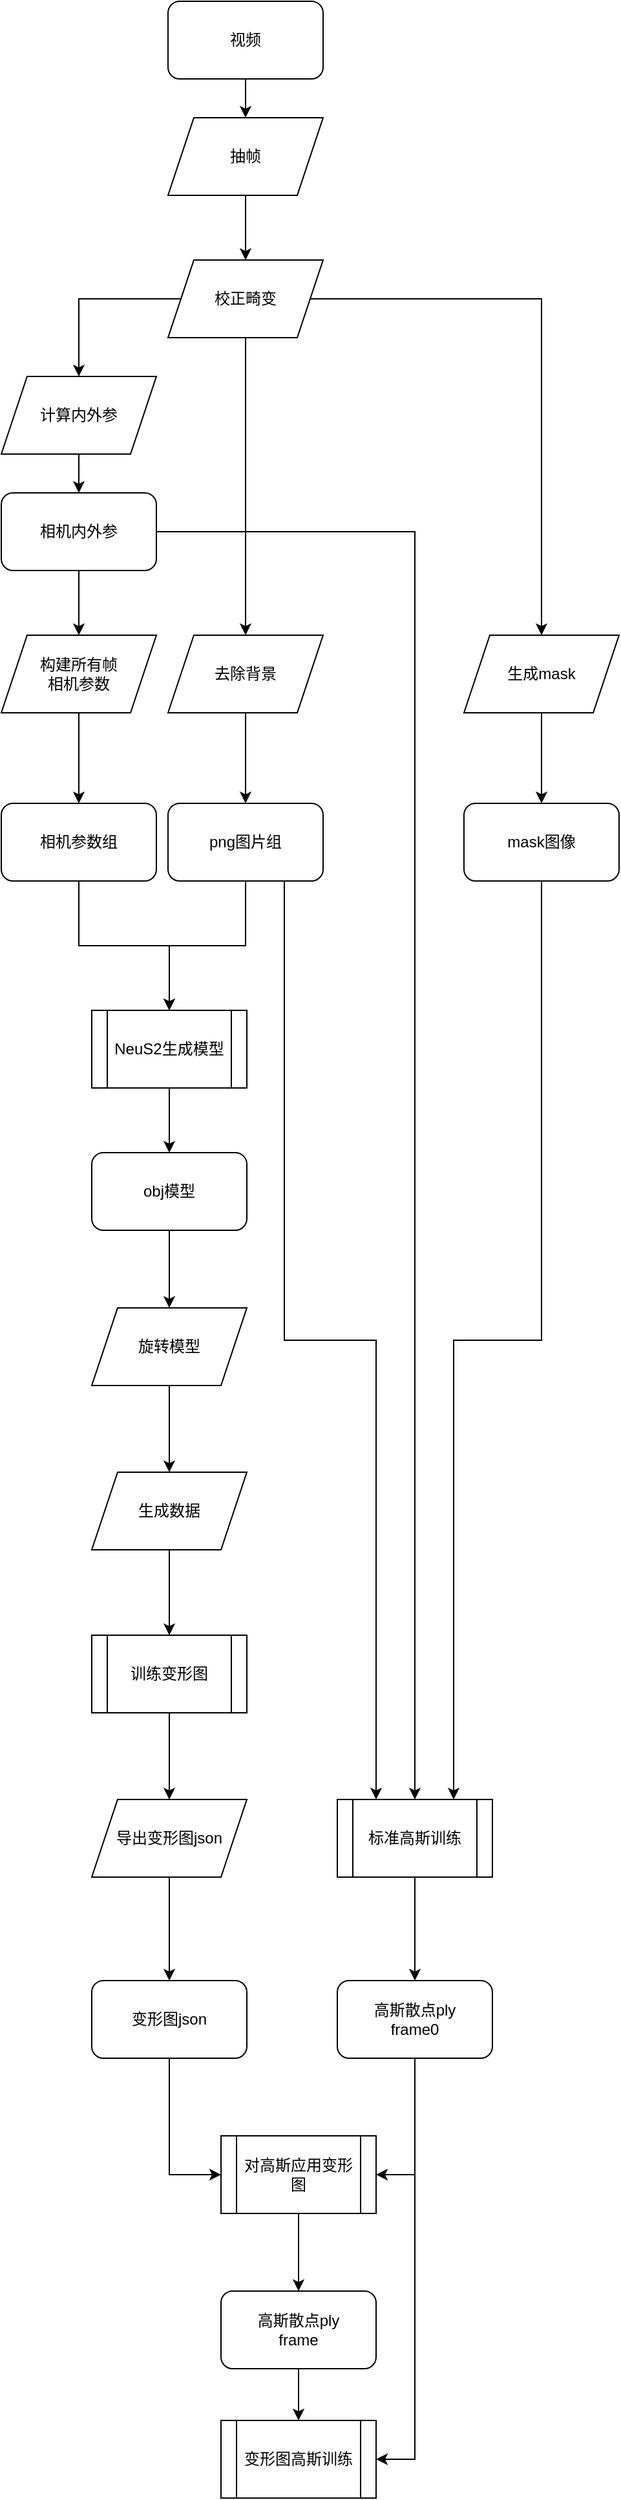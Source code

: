 <mxfile version="26.2.12">
  <diagram name="第 1 页" id="8bq4_UwM5E43GT9bmZcQ">
    <mxGraphModel dx="2341" dy="1160" grid="1" gridSize="10" guides="1" tooltips="1" connect="1" arrows="1" fold="1" page="0" pageScale="1" pageWidth="827" pageHeight="1169" math="0" shadow="0">
      <root>
        <mxCell id="0" />
        <mxCell id="1" parent="0" />
        <mxCell id="ysk7YN8ltUxfCjNkq8kX-31" value="" style="edgeStyle=orthogonalEdgeStyle;rounded=0;orthogonalLoop=1;jettySize=auto;html=1;" edge="1" parent="1" source="ysk7YN8ltUxfCjNkq8kX-1" target="ysk7YN8ltUxfCjNkq8kX-4">
          <mxGeometry relative="1" as="geometry" />
        </mxCell>
        <mxCell id="ysk7YN8ltUxfCjNkq8kX-1" value="视频" style="rounded=1;whiteSpace=wrap;html=1;" vertex="1" parent="1">
          <mxGeometry x="-711" y="170" width="120" height="60" as="geometry" />
        </mxCell>
        <mxCell id="ysk7YN8ltUxfCjNkq8kX-58" value="" style="edgeStyle=orthogonalEdgeStyle;rounded=0;orthogonalLoop=1;jettySize=auto;html=1;entryX=0.5;entryY=0;entryDx=0;entryDy=0;" edge="1" parent="1" source="ysk7YN8ltUxfCjNkq8kX-4" target="ysk7YN8ltUxfCjNkq8kX-5">
          <mxGeometry relative="1" as="geometry">
            <mxPoint x="-650" y="290" as="targetPoint" />
          </mxGeometry>
        </mxCell>
        <mxCell id="ysk7YN8ltUxfCjNkq8kX-4" value="抽帧" style="shape=parallelogram;perimeter=parallelogramPerimeter;whiteSpace=wrap;html=1;fixedSize=1;" vertex="1" parent="1">
          <mxGeometry x="-711" y="260" width="120" height="60" as="geometry" />
        </mxCell>
        <mxCell id="ysk7YN8ltUxfCjNkq8kX-9" value="" style="edgeStyle=orthogonalEdgeStyle;rounded=0;orthogonalLoop=1;jettySize=auto;html=1;" edge="1" parent="1" source="ysk7YN8ltUxfCjNkq8kX-5" target="ysk7YN8ltUxfCjNkq8kX-10">
          <mxGeometry relative="1" as="geometry" />
        </mxCell>
        <mxCell id="ysk7YN8ltUxfCjNkq8kX-62" style="edgeStyle=orthogonalEdgeStyle;rounded=0;orthogonalLoop=1;jettySize=auto;html=1;" edge="1" parent="1" source="ysk7YN8ltUxfCjNkq8kX-5" target="ysk7YN8ltUxfCjNkq8kX-12">
          <mxGeometry relative="1" as="geometry" />
        </mxCell>
        <mxCell id="ysk7YN8ltUxfCjNkq8kX-5" value="校正畸变" style="shape=parallelogram;perimeter=parallelogramPerimeter;whiteSpace=wrap;html=1;fixedSize=1;" vertex="1" parent="1">
          <mxGeometry x="-711" y="370" width="120" height="60" as="geometry" />
        </mxCell>
        <mxCell id="ysk7YN8ltUxfCjNkq8kX-56" value="" style="edgeStyle=orthogonalEdgeStyle;rounded=0;orthogonalLoop=1;jettySize=auto;html=1;" edge="1" parent="1" source="ysk7YN8ltUxfCjNkq8kX-8" target="ysk7YN8ltUxfCjNkq8kX-55">
          <mxGeometry relative="1" as="geometry" />
        </mxCell>
        <mxCell id="ysk7YN8ltUxfCjNkq8kX-8" value="&lt;div&gt;构建所有帧&lt;/div&gt;&lt;div&gt;相机参数&lt;/div&gt;" style="shape=parallelogram;perimeter=parallelogramPerimeter;whiteSpace=wrap;html=1;fixedSize=1;" vertex="1" parent="1">
          <mxGeometry x="-840" y="660" width="120" height="60" as="geometry" />
        </mxCell>
        <mxCell id="ysk7YN8ltUxfCjNkq8kX-54" value="" style="edgeStyle=orthogonalEdgeStyle;rounded=0;orthogonalLoop=1;jettySize=auto;html=1;" edge="1" parent="1" source="ysk7YN8ltUxfCjNkq8kX-10" target="ysk7YN8ltUxfCjNkq8kX-53">
          <mxGeometry relative="1" as="geometry" />
        </mxCell>
        <mxCell id="ysk7YN8ltUxfCjNkq8kX-10" value="去除背景" style="shape=parallelogram;perimeter=parallelogramPerimeter;whiteSpace=wrap;html=1;fixedSize=1;" vertex="1" parent="1">
          <mxGeometry x="-711" y="660" width="120" height="60" as="geometry" />
        </mxCell>
        <mxCell id="ysk7YN8ltUxfCjNkq8kX-60" value="" style="edgeStyle=orthogonalEdgeStyle;rounded=0;orthogonalLoop=1;jettySize=auto;html=1;" edge="1" parent="1" source="ysk7YN8ltUxfCjNkq8kX-12" target="ysk7YN8ltUxfCjNkq8kX-59">
          <mxGeometry relative="1" as="geometry" />
        </mxCell>
        <mxCell id="ysk7YN8ltUxfCjNkq8kX-12" value="生成mask" style="shape=parallelogram;perimeter=parallelogramPerimeter;whiteSpace=wrap;html=1;fixedSize=1;" vertex="1" parent="1">
          <mxGeometry x="-482" y="660" width="120" height="60" as="geometry" />
        </mxCell>
        <mxCell id="ysk7YN8ltUxfCjNkq8kX-28" value="" style="edgeStyle=orthogonalEdgeStyle;rounded=0;orthogonalLoop=1;jettySize=auto;html=1;" edge="1" parent="1" source="ysk7YN8ltUxfCjNkq8kX-14" target="ysk7YN8ltUxfCjNkq8kX-27">
          <mxGeometry relative="1" as="geometry" />
        </mxCell>
        <mxCell id="ysk7YN8ltUxfCjNkq8kX-14" value="NeuS2生成模型" style="shape=process;whiteSpace=wrap;html=1;backgroundOutline=1;" vertex="1" parent="1">
          <mxGeometry x="-770" y="950" width="120" height="60" as="geometry" />
        </mxCell>
        <mxCell id="ysk7YN8ltUxfCjNkq8kX-22" value="" style="edgeStyle=orthogonalEdgeStyle;rounded=0;orthogonalLoop=1;jettySize=auto;html=1;" edge="1" parent="1" source="ysk7YN8ltUxfCjNkq8kX-17" target="ysk7YN8ltUxfCjNkq8kX-21">
          <mxGeometry relative="1" as="geometry" />
        </mxCell>
        <mxCell id="ysk7YN8ltUxfCjNkq8kX-17" value="旋转模型" style="shape=parallelogram;perimeter=parallelogramPerimeter;whiteSpace=wrap;html=1;fixedSize=1;" vertex="1" parent="1">
          <mxGeometry x="-770" y="1180" width="120" height="60" as="geometry" />
        </mxCell>
        <mxCell id="ysk7YN8ltUxfCjNkq8kX-26" value="" style="edgeStyle=orthogonalEdgeStyle;rounded=0;orthogonalLoop=1;jettySize=auto;html=1;" edge="1" parent="1" source="ysk7YN8ltUxfCjNkq8kX-21" target="ysk7YN8ltUxfCjNkq8kX-25">
          <mxGeometry relative="1" as="geometry" />
        </mxCell>
        <mxCell id="ysk7YN8ltUxfCjNkq8kX-21" value="生成数据" style="shape=parallelogram;perimeter=parallelogramPerimeter;whiteSpace=wrap;html=1;fixedSize=1;" vertex="1" parent="1">
          <mxGeometry x="-770" y="1307" width="120" height="60" as="geometry" />
        </mxCell>
        <mxCell id="ysk7YN8ltUxfCjNkq8kX-30" value="" style="edgeStyle=orthogonalEdgeStyle;rounded=0;orthogonalLoop=1;jettySize=auto;html=1;" edge="1" parent="1" source="ysk7YN8ltUxfCjNkq8kX-25" target="ysk7YN8ltUxfCjNkq8kX-29">
          <mxGeometry relative="1" as="geometry" />
        </mxCell>
        <mxCell id="ysk7YN8ltUxfCjNkq8kX-25" value="训练变形图" style="shape=process;whiteSpace=wrap;html=1;backgroundOutline=1;" vertex="1" parent="1">
          <mxGeometry x="-770" y="1433" width="120" height="60" as="geometry" />
        </mxCell>
        <mxCell id="ysk7YN8ltUxfCjNkq8kX-52" value="" style="edgeStyle=orthogonalEdgeStyle;rounded=0;orthogonalLoop=1;jettySize=auto;html=1;entryX=0.5;entryY=0;entryDx=0;entryDy=0;" edge="1" parent="1" source="ysk7YN8ltUxfCjNkq8kX-27" target="ysk7YN8ltUxfCjNkq8kX-17">
          <mxGeometry relative="1" as="geometry">
            <mxPoint x="-650" y="1320" as="targetPoint" />
          </mxGeometry>
        </mxCell>
        <mxCell id="ysk7YN8ltUxfCjNkq8kX-27" value="obj模型" style="rounded=1;whiteSpace=wrap;html=1;" vertex="1" parent="1">
          <mxGeometry x="-770" y="1060" width="120" height="60" as="geometry" />
        </mxCell>
        <mxCell id="ysk7YN8ltUxfCjNkq8kX-42" value="" style="edgeStyle=orthogonalEdgeStyle;rounded=0;orthogonalLoop=1;jettySize=auto;html=1;" edge="1" parent="1" source="ysk7YN8ltUxfCjNkq8kX-29" target="ysk7YN8ltUxfCjNkq8kX-41">
          <mxGeometry relative="1" as="geometry" />
        </mxCell>
        <mxCell id="ysk7YN8ltUxfCjNkq8kX-29" value="导出变形图json" style="shape=parallelogram;perimeter=parallelogramPerimeter;whiteSpace=wrap;html=1;fixedSize=1;" vertex="1" parent="1">
          <mxGeometry x="-770" y="1560" width="120" height="60" as="geometry" />
        </mxCell>
        <mxCell id="ysk7YN8ltUxfCjNkq8kX-46" value="" style="edgeStyle=orthogonalEdgeStyle;rounded=0;orthogonalLoop=1;jettySize=auto;html=1;" edge="1" parent="1" source="ysk7YN8ltUxfCjNkq8kX-32" target="ysk7YN8ltUxfCjNkq8kX-45">
          <mxGeometry relative="1" as="geometry" />
        </mxCell>
        <mxCell id="ysk7YN8ltUxfCjNkq8kX-32" value="对高斯应用变形图" style="shape=process;whiteSpace=wrap;html=1;backgroundOutline=1;" vertex="1" parent="1">
          <mxGeometry x="-670" y="1820" width="120" height="60" as="geometry" />
        </mxCell>
        <mxCell id="ysk7YN8ltUxfCjNkq8kX-40" value="" style="edgeStyle=orthogonalEdgeStyle;rounded=0;orthogonalLoop=1;jettySize=auto;html=1;" edge="1" parent="1" source="ysk7YN8ltUxfCjNkq8kX-37" target="ysk7YN8ltUxfCjNkq8kX-38">
          <mxGeometry relative="1" as="geometry" />
        </mxCell>
        <mxCell id="ysk7YN8ltUxfCjNkq8kX-37" value="标准高斯训练" style="shape=process;whiteSpace=wrap;html=1;backgroundOutline=1;" vertex="1" parent="1">
          <mxGeometry x="-580" y="1560" width="120" height="60" as="geometry" />
        </mxCell>
        <mxCell id="ysk7YN8ltUxfCjNkq8kX-44" style="edgeStyle=orthogonalEdgeStyle;rounded=0;orthogonalLoop=1;jettySize=auto;html=1;entryX=1;entryY=0.5;entryDx=0;entryDy=0;" edge="1" parent="1" source="ysk7YN8ltUxfCjNkq8kX-38" target="ysk7YN8ltUxfCjNkq8kX-32">
          <mxGeometry relative="1" as="geometry" />
        </mxCell>
        <mxCell id="ysk7YN8ltUxfCjNkq8kX-49" value="" style="edgeStyle=orthogonalEdgeStyle;rounded=0;orthogonalLoop=1;jettySize=auto;html=1;entryX=1;entryY=0.5;entryDx=0;entryDy=0;" edge="1" parent="1" source="ysk7YN8ltUxfCjNkq8kX-38" target="ysk7YN8ltUxfCjNkq8kX-47">
          <mxGeometry relative="1" as="geometry">
            <mxPoint x="-550" y="2100" as="targetPoint" />
          </mxGeometry>
        </mxCell>
        <mxCell id="ysk7YN8ltUxfCjNkq8kX-38" value="&lt;div&gt;高斯散点ply&lt;/div&gt;&lt;div&gt;frame0&lt;/div&gt;" style="rounded=1;whiteSpace=wrap;html=1;" vertex="1" parent="1">
          <mxGeometry x="-580" y="1700" width="120" height="60" as="geometry" />
        </mxCell>
        <mxCell id="ysk7YN8ltUxfCjNkq8kX-43" style="edgeStyle=orthogonalEdgeStyle;rounded=0;orthogonalLoop=1;jettySize=auto;html=1;entryX=0;entryY=0.5;entryDx=0;entryDy=0;" edge="1" parent="1" source="ysk7YN8ltUxfCjNkq8kX-41" target="ysk7YN8ltUxfCjNkq8kX-32">
          <mxGeometry relative="1" as="geometry" />
        </mxCell>
        <mxCell id="ysk7YN8ltUxfCjNkq8kX-41" value="变形图json" style="rounded=1;whiteSpace=wrap;html=1;" vertex="1" parent="1">
          <mxGeometry x="-770" y="1700" width="120" height="60" as="geometry" />
        </mxCell>
        <mxCell id="ysk7YN8ltUxfCjNkq8kX-50" value="" style="edgeStyle=orthogonalEdgeStyle;rounded=0;orthogonalLoop=1;jettySize=auto;html=1;entryX=0.5;entryY=0;entryDx=0;entryDy=0;" edge="1" parent="1" source="ysk7YN8ltUxfCjNkq8kX-45" target="ysk7YN8ltUxfCjNkq8kX-47">
          <mxGeometry relative="1" as="geometry">
            <mxPoint x="-610" y="2070" as="targetPoint" />
          </mxGeometry>
        </mxCell>
        <mxCell id="ysk7YN8ltUxfCjNkq8kX-45" value="&lt;div&gt;高斯散点ply&lt;/div&gt;&lt;div&gt;frame&lt;/div&gt;" style="rounded=1;whiteSpace=wrap;html=1;" vertex="1" parent="1">
          <mxGeometry x="-670" y="1940" width="120" height="60" as="geometry" />
        </mxCell>
        <mxCell id="ysk7YN8ltUxfCjNkq8kX-47" value="变形图高斯训练" style="shape=process;whiteSpace=wrap;html=1;backgroundOutline=1;" vertex="1" parent="1">
          <mxGeometry x="-670" y="2040" width="120" height="60" as="geometry" />
        </mxCell>
        <mxCell id="ysk7YN8ltUxfCjNkq8kX-64" style="edgeStyle=orthogonalEdgeStyle;rounded=0;orthogonalLoop=1;jettySize=auto;html=1;" edge="1" parent="1" source="ysk7YN8ltUxfCjNkq8kX-53" target="ysk7YN8ltUxfCjNkq8kX-14">
          <mxGeometry relative="1" as="geometry" />
        </mxCell>
        <mxCell id="ysk7YN8ltUxfCjNkq8kX-66" style="edgeStyle=orthogonalEdgeStyle;rounded=0;orthogonalLoop=1;jettySize=auto;html=1;exitX=0.75;exitY=1;exitDx=0;exitDy=0;entryX=0.25;entryY=0;entryDx=0;entryDy=0;" edge="1" parent="1" source="ysk7YN8ltUxfCjNkq8kX-53" target="ysk7YN8ltUxfCjNkq8kX-37">
          <mxGeometry relative="1" as="geometry" />
        </mxCell>
        <mxCell id="ysk7YN8ltUxfCjNkq8kX-53" value="png图片组" style="rounded=1;whiteSpace=wrap;html=1;" vertex="1" parent="1">
          <mxGeometry x="-711" y="790" width="120" height="60" as="geometry" />
        </mxCell>
        <mxCell id="ysk7YN8ltUxfCjNkq8kX-65" style="edgeStyle=orthogonalEdgeStyle;rounded=0;orthogonalLoop=1;jettySize=auto;html=1;" edge="1" parent="1" source="ysk7YN8ltUxfCjNkq8kX-55" target="ysk7YN8ltUxfCjNkq8kX-14">
          <mxGeometry relative="1" as="geometry" />
        </mxCell>
        <mxCell id="ysk7YN8ltUxfCjNkq8kX-55" value="相机参数组" style="rounded=1;whiteSpace=wrap;html=1;" vertex="1" parent="1">
          <mxGeometry x="-840" y="790" width="120" height="60" as="geometry" />
        </mxCell>
        <mxCell id="ysk7YN8ltUxfCjNkq8kX-69" style="edgeStyle=orthogonalEdgeStyle;rounded=0;orthogonalLoop=1;jettySize=auto;html=1;entryX=0.75;entryY=0;entryDx=0;entryDy=0;" edge="1" parent="1" source="ysk7YN8ltUxfCjNkq8kX-59" target="ysk7YN8ltUxfCjNkq8kX-37">
          <mxGeometry relative="1" as="geometry" />
        </mxCell>
        <mxCell id="ysk7YN8ltUxfCjNkq8kX-59" value="mask图像" style="rounded=1;whiteSpace=wrap;html=1;" vertex="1" parent="1">
          <mxGeometry x="-482" y="790" width="120" height="60" as="geometry" />
        </mxCell>
        <mxCell id="ysk7YN8ltUxfCjNkq8kX-71" value="" style="edgeStyle=orthogonalEdgeStyle;rounded=0;orthogonalLoop=1;jettySize=auto;html=1;exitX=0;exitY=0.5;exitDx=0;exitDy=0;" edge="1" parent="1" source="ysk7YN8ltUxfCjNkq8kX-5" target="ysk7YN8ltUxfCjNkq8kX-70">
          <mxGeometry relative="1" as="geometry">
            <mxPoint x="-701" y="400" as="sourcePoint" />
            <mxPoint x="-760" y="660" as="targetPoint" />
            <Array as="points" />
          </mxGeometry>
        </mxCell>
        <mxCell id="ysk7YN8ltUxfCjNkq8kX-73" value="" style="edgeStyle=orthogonalEdgeStyle;rounded=0;orthogonalLoop=1;jettySize=auto;html=1;" edge="1" parent="1" source="ysk7YN8ltUxfCjNkq8kX-70" target="ysk7YN8ltUxfCjNkq8kX-72">
          <mxGeometry relative="1" as="geometry" />
        </mxCell>
        <mxCell id="ysk7YN8ltUxfCjNkq8kX-70" value="计算内外参" style="shape=parallelogram;perimeter=parallelogramPerimeter;whiteSpace=wrap;html=1;fixedSize=1;" vertex="1" parent="1">
          <mxGeometry x="-840" y="460" width="120" height="60" as="geometry" />
        </mxCell>
        <mxCell id="ysk7YN8ltUxfCjNkq8kX-74" value="" style="edgeStyle=orthogonalEdgeStyle;rounded=0;orthogonalLoop=1;jettySize=auto;html=1;" edge="1" parent="1" source="ysk7YN8ltUxfCjNkq8kX-72" target="ysk7YN8ltUxfCjNkq8kX-8">
          <mxGeometry relative="1" as="geometry" />
        </mxCell>
        <mxCell id="ysk7YN8ltUxfCjNkq8kX-75" style="edgeStyle=orthogonalEdgeStyle;rounded=0;orthogonalLoop=1;jettySize=auto;html=1;" edge="1" parent="1" source="ysk7YN8ltUxfCjNkq8kX-72" target="ysk7YN8ltUxfCjNkq8kX-37">
          <mxGeometry relative="1" as="geometry" />
        </mxCell>
        <mxCell id="ysk7YN8ltUxfCjNkq8kX-72" value="相机内外参" style="rounded=1;whiteSpace=wrap;html=1;" vertex="1" parent="1">
          <mxGeometry x="-840" y="550" width="120" height="60" as="geometry" />
        </mxCell>
      </root>
    </mxGraphModel>
  </diagram>
</mxfile>
